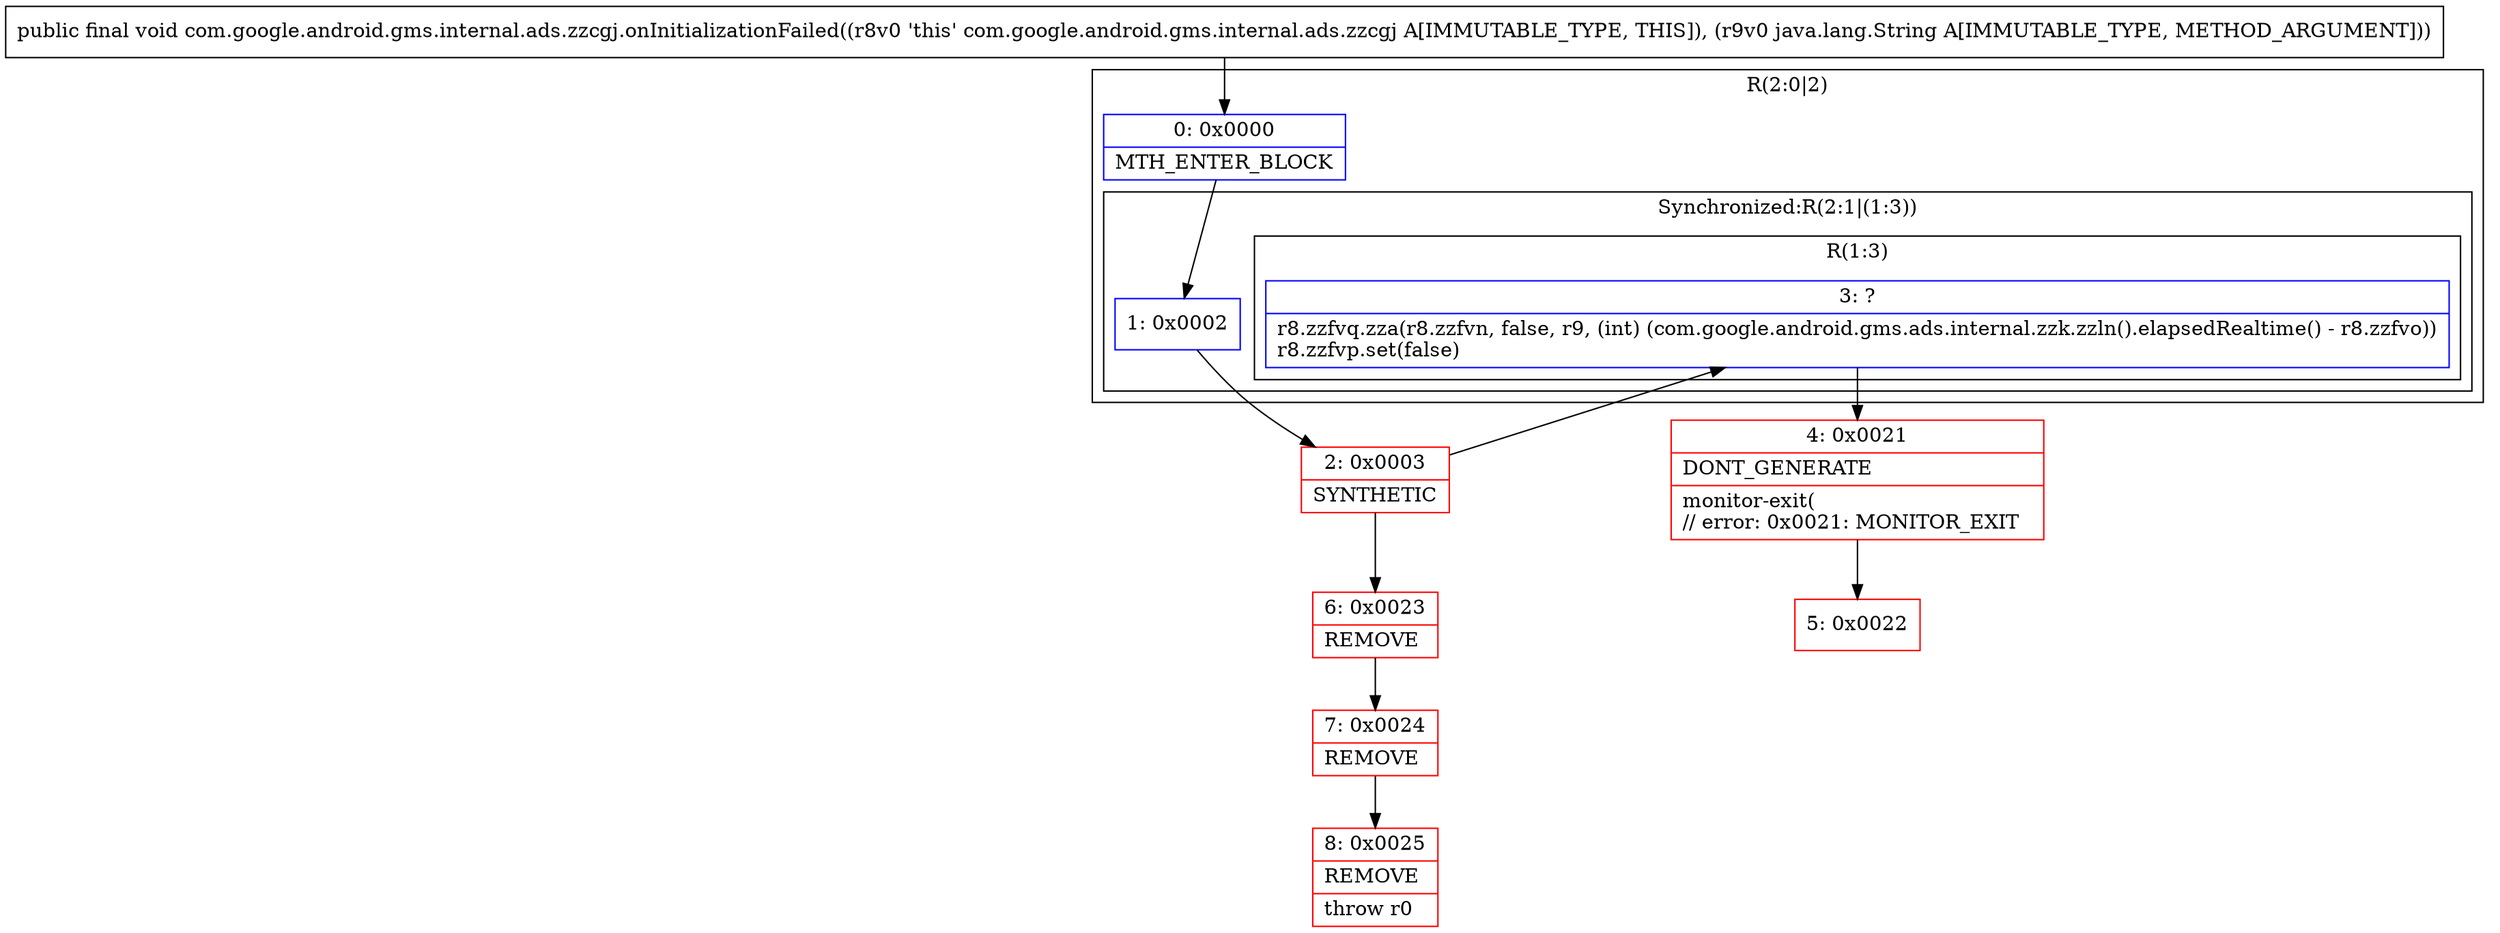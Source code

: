 digraph "CFG forcom.google.android.gms.internal.ads.zzcgj.onInitializationFailed(Ljava\/lang\/String;)V" {
subgraph cluster_Region_1260616930 {
label = "R(2:0|2)";
node [shape=record,color=blue];
Node_0 [shape=record,label="{0\:\ 0x0000|MTH_ENTER_BLOCK\l}"];
subgraph cluster_SynchronizedRegion_182514167 {
label = "Synchronized:R(2:1|(1:3))";
node [shape=record,color=blue];
Node_1 [shape=record,label="{1\:\ 0x0002}"];
subgraph cluster_Region_1575608697 {
label = "R(1:3)";
node [shape=record,color=blue];
Node_3 [shape=record,label="{3\:\ ?|r8.zzfvq.zza(r8.zzfvn, false, r9, (int) (com.google.android.gms.ads.internal.zzk.zzln().elapsedRealtime() \- r8.zzfvo))\lr8.zzfvp.set(false)\l}"];
}
}
}
Node_2 [shape=record,color=red,label="{2\:\ 0x0003|SYNTHETIC\l}"];
Node_4 [shape=record,color=red,label="{4\:\ 0x0021|DONT_GENERATE\l|monitor\-exit(\l\/\/ error: 0x0021: MONITOR_EXIT  \l}"];
Node_5 [shape=record,color=red,label="{5\:\ 0x0022}"];
Node_6 [shape=record,color=red,label="{6\:\ 0x0023|REMOVE\l}"];
Node_7 [shape=record,color=red,label="{7\:\ 0x0024|REMOVE\l}"];
Node_8 [shape=record,color=red,label="{8\:\ 0x0025|REMOVE\l|throw r0\l}"];
MethodNode[shape=record,label="{public final void com.google.android.gms.internal.ads.zzcgj.onInitializationFailed((r8v0 'this' com.google.android.gms.internal.ads.zzcgj A[IMMUTABLE_TYPE, THIS]), (r9v0 java.lang.String A[IMMUTABLE_TYPE, METHOD_ARGUMENT])) }"];
MethodNode -> Node_0;
Node_0 -> Node_1;
Node_1 -> Node_2;
Node_3 -> Node_4;
Node_2 -> Node_3;
Node_2 -> Node_6;
Node_4 -> Node_5;
Node_6 -> Node_7;
Node_7 -> Node_8;
}

